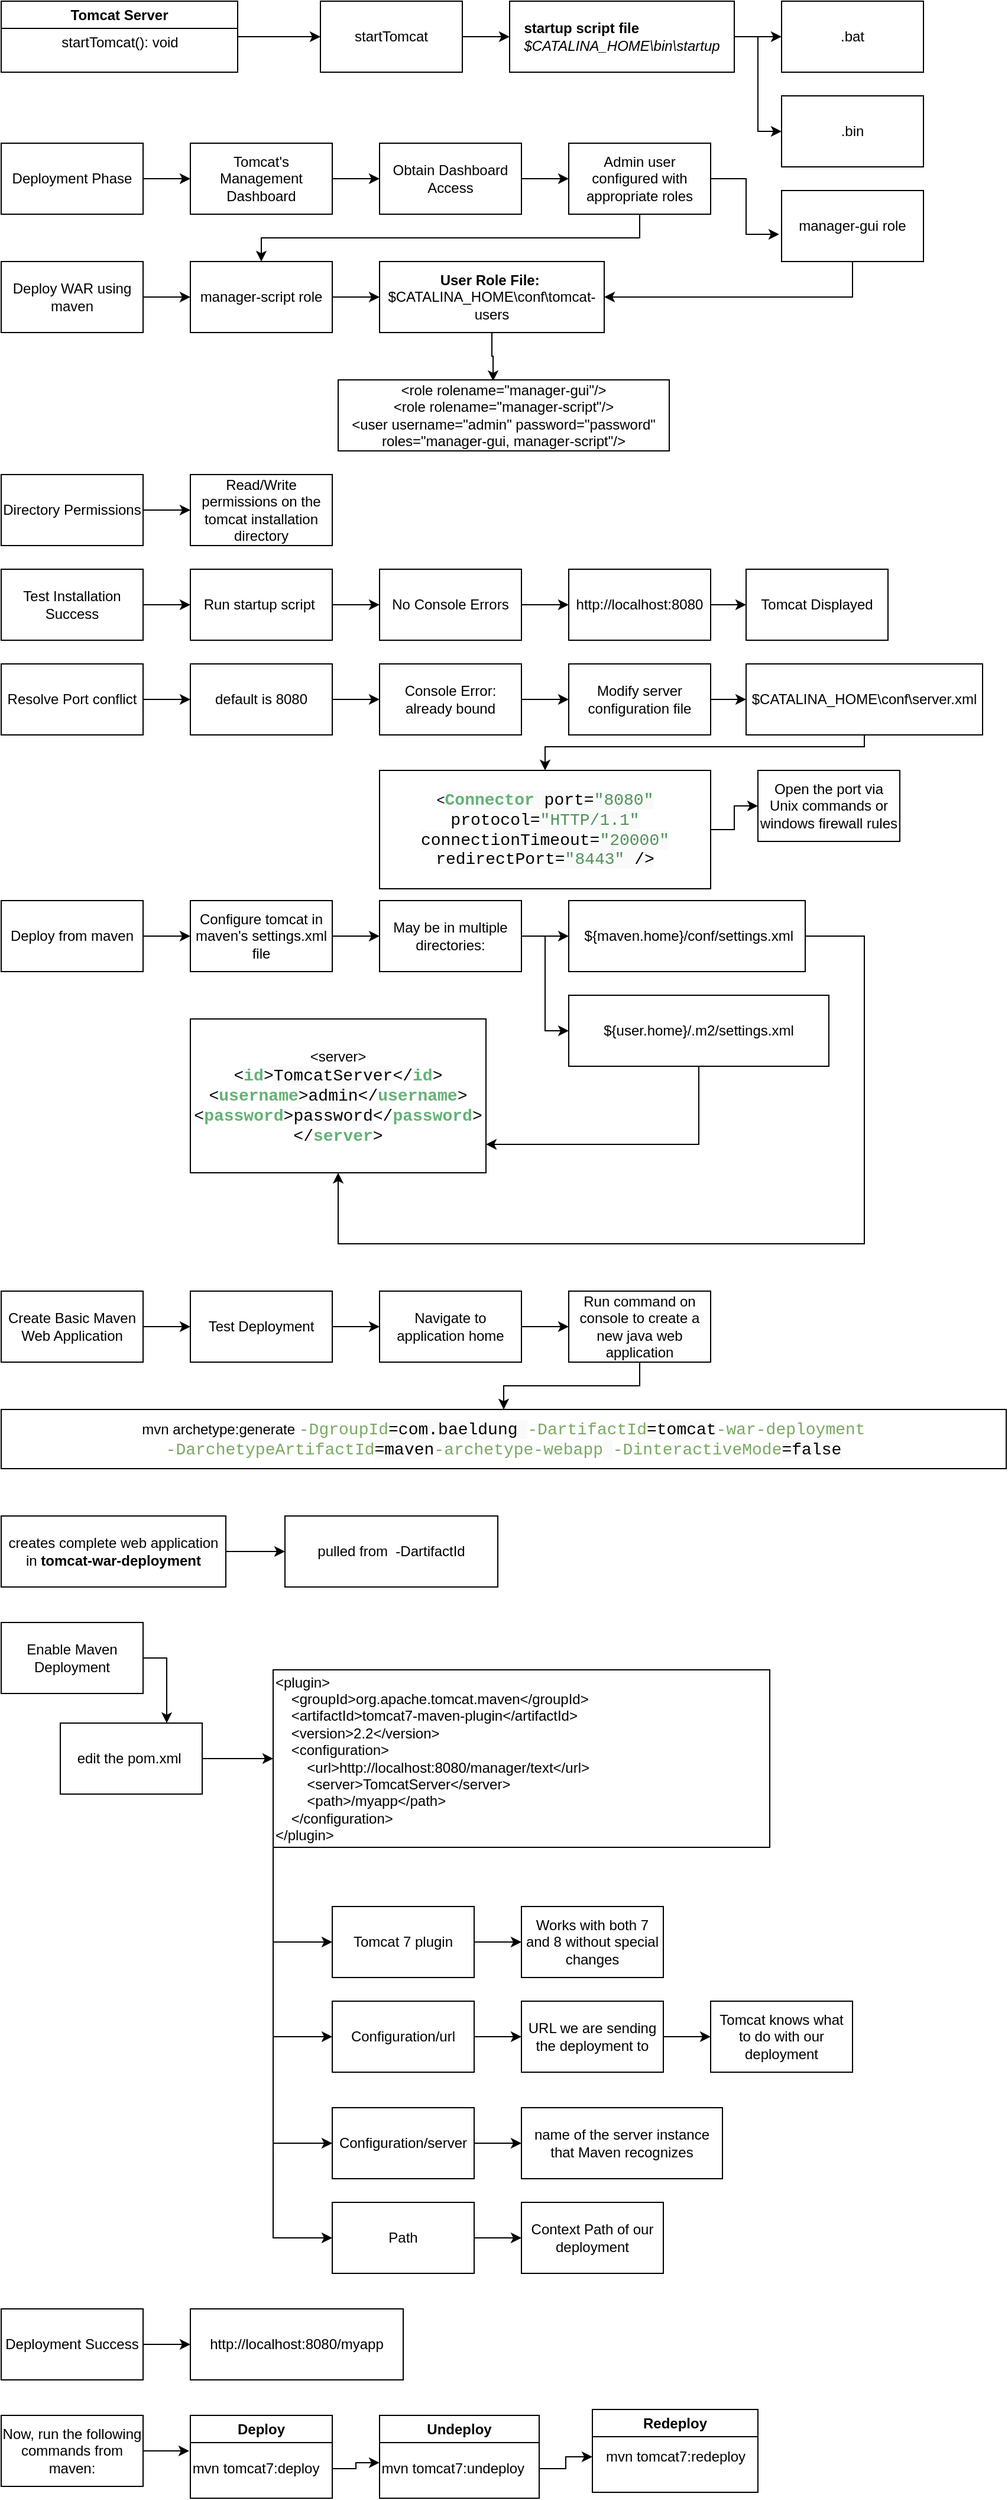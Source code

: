 <mxfile version="21.6.8" type="device">
  <diagram name="Page-1" id="maIhoamzt6So5GWr1it5">
    <mxGraphModel dx="1114" dy="578" grid="1" gridSize="10" guides="1" tooltips="1" connect="1" arrows="1" fold="1" page="1" pageScale="1" pageWidth="850" pageHeight="1100" math="0" shadow="0">
      <root>
        <mxCell id="0" />
        <mxCell id="1" parent="0" />
        <mxCell id="-5FIWgzTD5Q0oiWVd5yK-8" style="edgeStyle=orthogonalEdgeStyle;rounded=0;orthogonalLoop=1;jettySize=auto;html=1;" edge="1" parent="1" source="-5FIWgzTD5Q0oiWVd5yK-2" target="-5FIWgzTD5Q0oiWVd5yK-4">
          <mxGeometry relative="1" as="geometry" />
        </mxCell>
        <mxCell id="-5FIWgzTD5Q0oiWVd5yK-2" value="Tomcat Server" style="swimlane;whiteSpace=wrap;html=1;" vertex="1" parent="1">
          <mxGeometry width="200" height="60" as="geometry" />
        </mxCell>
        <mxCell id="-5FIWgzTD5Q0oiWVd5yK-3" value="startTomcat(): void&lt;br&gt;" style="text;html=1;align=center;verticalAlign=middle;resizable=0;points=[];autosize=1;strokeColor=none;fillColor=none;" vertex="1" parent="-5FIWgzTD5Q0oiWVd5yK-2">
          <mxGeometry x="40" y="20" width="120" height="30" as="geometry" />
        </mxCell>
        <mxCell id="-5FIWgzTD5Q0oiWVd5yK-9" style="edgeStyle=orthogonalEdgeStyle;rounded=0;orthogonalLoop=1;jettySize=auto;html=1;entryX=0;entryY=0.5;entryDx=0;entryDy=0;" edge="1" parent="1" source="-5FIWgzTD5Q0oiWVd5yK-4" target="-5FIWgzTD5Q0oiWVd5yK-5">
          <mxGeometry relative="1" as="geometry" />
        </mxCell>
        <mxCell id="-5FIWgzTD5Q0oiWVd5yK-4" value="startTomcat" style="whiteSpace=wrap;html=1;" vertex="1" parent="1">
          <mxGeometry x="270" width="120" height="60" as="geometry" />
        </mxCell>
        <mxCell id="-5FIWgzTD5Q0oiWVd5yK-10" style="edgeStyle=orthogonalEdgeStyle;rounded=0;orthogonalLoop=1;jettySize=auto;html=1;entryX=0;entryY=0.5;entryDx=0;entryDy=0;" edge="1" parent="1" source="-5FIWgzTD5Q0oiWVd5yK-5" target="-5FIWgzTD5Q0oiWVd5yK-6">
          <mxGeometry relative="1" as="geometry" />
        </mxCell>
        <mxCell id="-5FIWgzTD5Q0oiWVd5yK-11" style="edgeStyle=orthogonalEdgeStyle;rounded=0;orthogonalLoop=1;jettySize=auto;html=1;entryX=0;entryY=0.5;entryDx=0;entryDy=0;" edge="1" parent="1" source="-5FIWgzTD5Q0oiWVd5yK-5" target="-5FIWgzTD5Q0oiWVd5yK-7">
          <mxGeometry relative="1" as="geometry" />
        </mxCell>
        <mxCell id="-5FIWgzTD5Q0oiWVd5yK-5" value="&lt;div style=&quot;text-align: start;&quot;&gt;&lt;span style=&quot;background-color: initial;&quot;&gt;&lt;b&gt;startup script file&lt;/b&gt;&amp;nbsp;&lt;/span&gt;&lt;/div&gt;&lt;div style=&quot;text-align: start;&quot;&gt;&lt;font face=&quot;Raleway, sans-serif&quot;&gt;&lt;i&gt;$CATALINA_HOME\bin\startup&lt;/i&gt;&lt;/font&gt;&lt;/div&gt;" style="whiteSpace=wrap;html=1;" vertex="1" parent="1">
          <mxGeometry x="430" width="190" height="60" as="geometry" />
        </mxCell>
        <mxCell id="-5FIWgzTD5Q0oiWVd5yK-6" value=".bat" style="whiteSpace=wrap;html=1;" vertex="1" parent="1">
          <mxGeometry x="660" width="120" height="60" as="geometry" />
        </mxCell>
        <mxCell id="-5FIWgzTD5Q0oiWVd5yK-7" value=".bin" style="whiteSpace=wrap;html=1;" vertex="1" parent="1">
          <mxGeometry x="660" y="80" width="120" height="60" as="geometry" />
        </mxCell>
        <mxCell id="-5FIWgzTD5Q0oiWVd5yK-18" value="" style="edgeStyle=orthogonalEdgeStyle;rounded=0;orthogonalLoop=1;jettySize=auto;html=1;" edge="1" parent="1" source="-5FIWgzTD5Q0oiWVd5yK-12" target="-5FIWgzTD5Q0oiWVd5yK-15">
          <mxGeometry relative="1" as="geometry" />
        </mxCell>
        <mxCell id="-5FIWgzTD5Q0oiWVd5yK-12" value="Obtain Dashboard Access" style="whiteSpace=wrap;html=1;" vertex="1" parent="1">
          <mxGeometry x="320" y="120" width="120" height="60" as="geometry" />
        </mxCell>
        <mxCell id="-5FIWgzTD5Q0oiWVd5yK-16" value="" style="edgeStyle=orthogonalEdgeStyle;rounded=0;orthogonalLoop=1;jettySize=auto;html=1;" edge="1" parent="1" source="-5FIWgzTD5Q0oiWVd5yK-13" target="-5FIWgzTD5Q0oiWVd5yK-14">
          <mxGeometry relative="1" as="geometry" />
        </mxCell>
        <mxCell id="-5FIWgzTD5Q0oiWVd5yK-13" value="Deployment Phase" style="whiteSpace=wrap;html=1;" vertex="1" parent="1">
          <mxGeometry y="120" width="120" height="60" as="geometry" />
        </mxCell>
        <mxCell id="-5FIWgzTD5Q0oiWVd5yK-17" value="" style="edgeStyle=orthogonalEdgeStyle;rounded=0;orthogonalLoop=1;jettySize=auto;html=1;" edge="1" parent="1" source="-5FIWgzTD5Q0oiWVd5yK-14" target="-5FIWgzTD5Q0oiWVd5yK-12">
          <mxGeometry relative="1" as="geometry" />
        </mxCell>
        <mxCell id="-5FIWgzTD5Q0oiWVd5yK-14" value="Tomcat&#39;s Management Dashboard" style="whiteSpace=wrap;html=1;" vertex="1" parent="1">
          <mxGeometry x="160" y="120" width="120" height="60" as="geometry" />
        </mxCell>
        <mxCell id="-5FIWgzTD5Q0oiWVd5yK-20" style="edgeStyle=orthogonalEdgeStyle;rounded=0;orthogonalLoop=1;jettySize=auto;html=1;entryX=-0.017;entryY=0.617;entryDx=0;entryDy=0;entryPerimeter=0;" edge="1" parent="1" source="-5FIWgzTD5Q0oiWVd5yK-15" target="-5FIWgzTD5Q0oiWVd5yK-19">
          <mxGeometry relative="1" as="geometry" />
        </mxCell>
        <mxCell id="-5FIWgzTD5Q0oiWVd5yK-23" style="edgeStyle=orthogonalEdgeStyle;rounded=0;orthogonalLoop=1;jettySize=auto;html=1;entryX=0.5;entryY=0;entryDx=0;entryDy=0;" edge="1" parent="1" source="-5FIWgzTD5Q0oiWVd5yK-15" target="-5FIWgzTD5Q0oiWVd5yK-22">
          <mxGeometry relative="1" as="geometry">
            <Array as="points">
              <mxPoint x="540" y="200" />
              <mxPoint x="220" y="200" />
            </Array>
          </mxGeometry>
        </mxCell>
        <mxCell id="-5FIWgzTD5Q0oiWVd5yK-15" value="Admin user configured with appropriate roles" style="whiteSpace=wrap;html=1;" vertex="1" parent="1">
          <mxGeometry x="480" y="120" width="120" height="60" as="geometry" />
        </mxCell>
        <mxCell id="-5FIWgzTD5Q0oiWVd5yK-28" style="edgeStyle=orthogonalEdgeStyle;rounded=0;orthogonalLoop=1;jettySize=auto;html=1;exitX=0.5;exitY=1;exitDx=0;exitDy=0;entryX=1;entryY=0.5;entryDx=0;entryDy=0;" edge="1" parent="1" source="-5FIWgzTD5Q0oiWVd5yK-19" target="-5FIWgzTD5Q0oiWVd5yK-25">
          <mxGeometry relative="1" as="geometry" />
        </mxCell>
        <mxCell id="-5FIWgzTD5Q0oiWVd5yK-19" value="manager-gui role" style="whiteSpace=wrap;html=1;" vertex="1" parent="1">
          <mxGeometry x="660" y="160" width="120" height="60" as="geometry" />
        </mxCell>
        <mxCell id="-5FIWgzTD5Q0oiWVd5yK-24" style="edgeStyle=orthogonalEdgeStyle;rounded=0;orthogonalLoop=1;jettySize=auto;html=1;exitX=1;exitY=0.5;exitDx=0;exitDy=0;entryX=0;entryY=0.5;entryDx=0;entryDy=0;" edge="1" parent="1" source="-5FIWgzTD5Q0oiWVd5yK-21" target="-5FIWgzTD5Q0oiWVd5yK-22">
          <mxGeometry relative="1" as="geometry" />
        </mxCell>
        <mxCell id="-5FIWgzTD5Q0oiWVd5yK-21" value="Deploy WAR using maven" style="whiteSpace=wrap;html=1;" vertex="1" parent="1">
          <mxGeometry y="220" width="120" height="60" as="geometry" />
        </mxCell>
        <mxCell id="-5FIWgzTD5Q0oiWVd5yK-26" style="edgeStyle=orthogonalEdgeStyle;rounded=0;orthogonalLoop=1;jettySize=auto;html=1;entryX=0;entryY=0.5;entryDx=0;entryDy=0;" edge="1" parent="1" source="-5FIWgzTD5Q0oiWVd5yK-22" target="-5FIWgzTD5Q0oiWVd5yK-25">
          <mxGeometry relative="1" as="geometry" />
        </mxCell>
        <mxCell id="-5FIWgzTD5Q0oiWVd5yK-22" value="manager-script role" style="whiteSpace=wrap;html=1;" vertex="1" parent="1">
          <mxGeometry x="160" y="220" width="120" height="60" as="geometry" />
        </mxCell>
        <mxCell id="-5FIWgzTD5Q0oiWVd5yK-30" style="edgeStyle=orthogonalEdgeStyle;rounded=0;orthogonalLoop=1;jettySize=auto;html=1;entryX=0.468;entryY=0.017;entryDx=0;entryDy=0;entryPerimeter=0;" edge="1" parent="1" source="-5FIWgzTD5Q0oiWVd5yK-25" target="-5FIWgzTD5Q0oiWVd5yK-29">
          <mxGeometry relative="1" as="geometry" />
        </mxCell>
        <mxCell id="-5FIWgzTD5Q0oiWVd5yK-25" value="&lt;b&gt;User Role File:&lt;/b&gt;&amp;nbsp;&lt;br&gt;$CATALINA_HOME\conf\tomcat-users" style="whiteSpace=wrap;html=1;" vertex="1" parent="1">
          <mxGeometry x="320" y="220" width="190" height="60" as="geometry" />
        </mxCell>
        <mxCell id="-5FIWgzTD5Q0oiWVd5yK-29" value="&lt;div&gt;&amp;lt;role rolename=&quot;manager-gui&quot;/&amp;gt;&lt;/div&gt;&lt;div&gt;&amp;lt;role rolename=&quot;manager-script&quot;/&amp;gt;&lt;/div&gt;&lt;div&gt;&amp;lt;user username=&quot;admin&quot; password=&quot;password&quot; roles=&quot;manager-gui, manager-script&quot;/&amp;gt;&lt;/div&gt;" style="whiteSpace=wrap;html=1;" vertex="1" parent="1">
          <mxGeometry x="285" y="320" width="280" height="60" as="geometry" />
        </mxCell>
        <mxCell id="-5FIWgzTD5Q0oiWVd5yK-33" style="edgeStyle=orthogonalEdgeStyle;rounded=0;orthogonalLoop=1;jettySize=auto;html=1;" edge="1" parent="1" source="-5FIWgzTD5Q0oiWVd5yK-31" target="-5FIWgzTD5Q0oiWVd5yK-32">
          <mxGeometry relative="1" as="geometry" />
        </mxCell>
        <mxCell id="-5FIWgzTD5Q0oiWVd5yK-31" value="Directory Permissions" style="whiteSpace=wrap;html=1;" vertex="1" parent="1">
          <mxGeometry y="400" width="120" height="60" as="geometry" />
        </mxCell>
        <mxCell id="-5FIWgzTD5Q0oiWVd5yK-32" value="Read/Write permissions on the tomcat installation directory" style="whiteSpace=wrap;html=1;" vertex="1" parent="1">
          <mxGeometry x="160" y="400" width="120" height="60" as="geometry" />
        </mxCell>
        <mxCell id="-5FIWgzTD5Q0oiWVd5yK-39" value="" style="edgeStyle=orthogonalEdgeStyle;rounded=0;orthogonalLoop=1;jettySize=auto;html=1;" edge="1" parent="1" source="-5FIWgzTD5Q0oiWVd5yK-34" target="-5FIWgzTD5Q0oiWVd5yK-35">
          <mxGeometry relative="1" as="geometry" />
        </mxCell>
        <mxCell id="-5FIWgzTD5Q0oiWVd5yK-34" value="Test Installation Success" style="whiteSpace=wrap;html=1;" vertex="1" parent="1">
          <mxGeometry y="480" width="120" height="60" as="geometry" />
        </mxCell>
        <mxCell id="-5FIWgzTD5Q0oiWVd5yK-40" value="" style="edgeStyle=orthogonalEdgeStyle;rounded=0;orthogonalLoop=1;jettySize=auto;html=1;" edge="1" parent="1" source="-5FIWgzTD5Q0oiWVd5yK-35" target="-5FIWgzTD5Q0oiWVd5yK-36">
          <mxGeometry relative="1" as="geometry" />
        </mxCell>
        <mxCell id="-5FIWgzTD5Q0oiWVd5yK-35" value="Run startup script&amp;nbsp;" style="whiteSpace=wrap;html=1;" vertex="1" parent="1">
          <mxGeometry x="160" y="480" width="120" height="60" as="geometry" />
        </mxCell>
        <mxCell id="-5FIWgzTD5Q0oiWVd5yK-41" value="" style="edgeStyle=orthogonalEdgeStyle;rounded=0;orthogonalLoop=1;jettySize=auto;html=1;" edge="1" parent="1" source="-5FIWgzTD5Q0oiWVd5yK-36" target="-5FIWgzTD5Q0oiWVd5yK-37">
          <mxGeometry relative="1" as="geometry" />
        </mxCell>
        <mxCell id="-5FIWgzTD5Q0oiWVd5yK-36" value="No Console Errors" style="whiteSpace=wrap;html=1;" vertex="1" parent="1">
          <mxGeometry x="320" y="480" width="120" height="60" as="geometry" />
        </mxCell>
        <mxCell id="-5FIWgzTD5Q0oiWVd5yK-42" value="" style="edgeStyle=orthogonalEdgeStyle;rounded=0;orthogonalLoop=1;jettySize=auto;html=1;" edge="1" parent="1" source="-5FIWgzTD5Q0oiWVd5yK-37" target="-5FIWgzTD5Q0oiWVd5yK-38">
          <mxGeometry relative="1" as="geometry" />
        </mxCell>
        <mxCell id="-5FIWgzTD5Q0oiWVd5yK-37" value="http://localhost:8080" style="whiteSpace=wrap;html=1;" vertex="1" parent="1">
          <mxGeometry x="480" y="480" width="120" height="60" as="geometry" />
        </mxCell>
        <mxCell id="-5FIWgzTD5Q0oiWVd5yK-38" value="Tomcat Displayed" style="whiteSpace=wrap;html=1;" vertex="1" parent="1">
          <mxGeometry x="630" y="480" width="120" height="60" as="geometry" />
        </mxCell>
        <mxCell id="-5FIWgzTD5Q0oiWVd5yK-50" value="" style="edgeStyle=orthogonalEdgeStyle;rounded=0;orthogonalLoop=1;jettySize=auto;html=1;" edge="1" parent="1" source="-5FIWgzTD5Q0oiWVd5yK-43" target="-5FIWgzTD5Q0oiWVd5yK-44">
          <mxGeometry relative="1" as="geometry" />
        </mxCell>
        <mxCell id="-5FIWgzTD5Q0oiWVd5yK-43" value="Resolve Port conflict" style="whiteSpace=wrap;html=1;" vertex="1" parent="1">
          <mxGeometry y="560" width="120" height="60" as="geometry" />
        </mxCell>
        <mxCell id="-5FIWgzTD5Q0oiWVd5yK-51" value="" style="edgeStyle=orthogonalEdgeStyle;rounded=0;orthogonalLoop=1;jettySize=auto;html=1;" edge="1" parent="1" source="-5FIWgzTD5Q0oiWVd5yK-44" target="-5FIWgzTD5Q0oiWVd5yK-45">
          <mxGeometry relative="1" as="geometry" />
        </mxCell>
        <mxCell id="-5FIWgzTD5Q0oiWVd5yK-44" value="default is 8080" style="whiteSpace=wrap;html=1;" vertex="1" parent="1">
          <mxGeometry x="160" y="560" width="120" height="60" as="geometry" />
        </mxCell>
        <mxCell id="-5FIWgzTD5Q0oiWVd5yK-52" value="" style="edgeStyle=orthogonalEdgeStyle;rounded=0;orthogonalLoop=1;jettySize=auto;html=1;" edge="1" parent="1" source="-5FIWgzTD5Q0oiWVd5yK-45" target="-5FIWgzTD5Q0oiWVd5yK-46">
          <mxGeometry relative="1" as="geometry" />
        </mxCell>
        <mxCell id="-5FIWgzTD5Q0oiWVd5yK-45" value="Console Error: already bound" style="whiteSpace=wrap;html=1;" vertex="1" parent="1">
          <mxGeometry x="320" y="560" width="120" height="60" as="geometry" />
        </mxCell>
        <mxCell id="-5FIWgzTD5Q0oiWVd5yK-53" value="" style="edgeStyle=orthogonalEdgeStyle;rounded=0;orthogonalLoop=1;jettySize=auto;html=1;" edge="1" parent="1" source="-5FIWgzTD5Q0oiWVd5yK-46" target="-5FIWgzTD5Q0oiWVd5yK-47">
          <mxGeometry relative="1" as="geometry" />
        </mxCell>
        <mxCell id="-5FIWgzTD5Q0oiWVd5yK-46" value="Modify server configuration file" style="whiteSpace=wrap;html=1;" vertex="1" parent="1">
          <mxGeometry x="480" y="560" width="120" height="60" as="geometry" />
        </mxCell>
        <mxCell id="-5FIWgzTD5Q0oiWVd5yK-49" style="edgeStyle=orthogonalEdgeStyle;rounded=0;orthogonalLoop=1;jettySize=auto;html=1;entryX=0.5;entryY=0;entryDx=0;entryDy=0;" edge="1" parent="1" source="-5FIWgzTD5Q0oiWVd5yK-47" target="-5FIWgzTD5Q0oiWVd5yK-48">
          <mxGeometry relative="1" as="geometry">
            <Array as="points">
              <mxPoint x="730" y="630" />
              <mxPoint x="460" y="630" />
            </Array>
          </mxGeometry>
        </mxCell>
        <mxCell id="-5FIWgzTD5Q0oiWVd5yK-47" value="$CATALINA_HOME\conf\server.xml" style="whiteSpace=wrap;html=1;" vertex="1" parent="1">
          <mxGeometry x="630" y="560" width="200" height="60" as="geometry" />
        </mxCell>
        <mxCell id="-5FIWgzTD5Q0oiWVd5yK-55" value="" style="edgeStyle=orthogonalEdgeStyle;rounded=0;orthogonalLoop=1;jettySize=auto;html=1;" edge="1" parent="1" source="-5FIWgzTD5Q0oiWVd5yK-48" target="-5FIWgzTD5Q0oiWVd5yK-54">
          <mxGeometry relative="1" as="geometry" />
        </mxCell>
        <mxCell id="-5FIWgzTD5Q0oiWVd5yK-48" value="&amp;lt;&lt;span style=&quot;box-sizing: border-box; font-weight: 600; color: rgb(99, 177, 117); font-family: &amp;quot;Source Code Pro&amp;quot;, Consolas, &amp;quot;Bitstream Vera Sans Mono&amp;quot;, &amp;quot;Courier New&amp;quot;, Courier, monospace; font-size: 14px; text-align: start; background-color: rgb(250, 250, 250);&quot; class=&quot;hljs-name&quot;&gt;Connector&lt;/span&gt;&lt;span style=&quot;font-family: &amp;quot;Source Code Pro&amp;quot;, Consolas, &amp;quot;Bitstream Vera Sans Mono&amp;quot;, &amp;quot;Courier New&amp;quot;, Courier, monospace; font-size: 14px; text-align: start; background-color: rgb(250, 250, 250);&quot;&gt; &lt;/span&gt;&lt;span style=&quot;box-sizing: border-box; font-family: &amp;quot;Source Code Pro&amp;quot;, Consolas, &amp;quot;Bitstream Vera Sans Mono&amp;quot;, &amp;quot;Courier New&amp;quot;, Courier, monospace; font-size: 14px; text-align: start; background-color: rgb(250, 250, 250);&quot; class=&quot;hljs-attr&quot;&gt;port&lt;/span&gt;&lt;span style=&quot;font-family: &amp;quot;Source Code Pro&amp;quot;, Consolas, &amp;quot;Bitstream Vera Sans Mono&amp;quot;, &amp;quot;Courier New&amp;quot;, Courier, monospace; font-size: 14px; text-align: start; background-color: rgb(250, 250, 250);&quot;&gt;=&lt;/span&gt;&lt;span style=&quot;box-sizing: border-box; color: rgb(78, 147, 89); font-family: &amp;quot;Source Code Pro&amp;quot;, Consolas, &amp;quot;Bitstream Vera Sans Mono&amp;quot;, &amp;quot;Courier New&amp;quot;, Courier, monospace; font-size: 14px; text-align: start; background-color: rgb(250, 250, 250);&quot; class=&quot;hljs-string&quot;&gt;&quot;8080&quot;&lt;/span&gt;&lt;span style=&quot;font-family: &amp;quot;Source Code Pro&amp;quot;, Consolas, &amp;quot;Bitstream Vera Sans Mono&amp;quot;, &amp;quot;Courier New&amp;quot;, Courier, monospace; font-size: 14px; text-align: start; background-color: rgb(250, 250, 250);&quot;&gt; &lt;/span&gt;&lt;span style=&quot;box-sizing: border-box; font-family: &amp;quot;Source Code Pro&amp;quot;, Consolas, &amp;quot;Bitstream Vera Sans Mono&amp;quot;, &amp;quot;Courier New&amp;quot;, Courier, monospace; font-size: 14px; text-align: start; background-color: rgb(250, 250, 250);&quot; class=&quot;hljs-attr&quot;&gt;protocol&lt;/span&gt;&lt;span style=&quot;font-family: &amp;quot;Source Code Pro&amp;quot;, Consolas, &amp;quot;Bitstream Vera Sans Mono&amp;quot;, &amp;quot;Courier New&amp;quot;, Courier, monospace; font-size: 14px; text-align: start; background-color: rgb(250, 250, 250);&quot;&gt;=&lt;/span&gt;&lt;span style=&quot;box-sizing: border-box; color: rgb(78, 147, 89); font-family: &amp;quot;Source Code Pro&amp;quot;, Consolas, &amp;quot;Bitstream Vera Sans Mono&amp;quot;, &amp;quot;Courier New&amp;quot;, Courier, monospace; font-size: 14px; text-align: start; background-color: rgb(250, 250, 250);&quot; class=&quot;hljs-string&quot;&gt;&quot;HTTP/1.1&quot;&lt;/span&gt;&lt;span style=&quot;font-family: &amp;quot;Source Code Pro&amp;quot;, Consolas, &amp;quot;Bitstream Vera Sans Mono&amp;quot;, &amp;quot;Courier New&amp;quot;, Courier, monospace; font-size: 14px; text-align: start; background-color: rgb(250, 250, 250);&quot;&gt; &lt;br/&gt;  &lt;/span&gt;&lt;span style=&quot;box-sizing: border-box; font-family: &amp;quot;Source Code Pro&amp;quot;, Consolas, &amp;quot;Bitstream Vera Sans Mono&amp;quot;, &amp;quot;Courier New&amp;quot;, Courier, monospace; font-size: 14px; text-align: start; background-color: rgb(250, 250, 250);&quot; class=&quot;hljs-attr&quot;&gt;connectionTimeout&lt;/span&gt;&lt;span style=&quot;font-family: &amp;quot;Source Code Pro&amp;quot;, Consolas, &amp;quot;Bitstream Vera Sans Mono&amp;quot;, &amp;quot;Courier New&amp;quot;, Courier, monospace; font-size: 14px; text-align: start; background-color: rgb(250, 250, 250);&quot;&gt;=&lt;/span&gt;&lt;span style=&quot;box-sizing: border-box; color: rgb(78, 147, 89); font-family: &amp;quot;Source Code Pro&amp;quot;, Consolas, &amp;quot;Bitstream Vera Sans Mono&amp;quot;, &amp;quot;Courier New&amp;quot;, Courier, monospace; font-size: 14px; text-align: start; background-color: rgb(250, 250, 250);&quot; class=&quot;hljs-string&quot;&gt;&quot;20000&quot;&lt;/span&gt;&lt;span style=&quot;font-family: &amp;quot;Source Code Pro&amp;quot;, Consolas, &amp;quot;Bitstream Vera Sans Mono&amp;quot;, &amp;quot;Courier New&amp;quot;, Courier, monospace; font-size: 14px; text-align: start; background-color: rgb(250, 250, 250);&quot;&gt; &lt;/span&gt;&lt;span style=&quot;box-sizing: border-box; font-family: &amp;quot;Source Code Pro&amp;quot;, Consolas, &amp;quot;Bitstream Vera Sans Mono&amp;quot;, &amp;quot;Courier New&amp;quot;, Courier, monospace; font-size: 14px; text-align: start; background-color: rgb(250, 250, 250);&quot; class=&quot;hljs-attr&quot;&gt;redirectPort&lt;/span&gt;&lt;span style=&quot;font-family: &amp;quot;Source Code Pro&amp;quot;, Consolas, &amp;quot;Bitstream Vera Sans Mono&amp;quot;, &amp;quot;Courier New&amp;quot;, Courier, monospace; font-size: 14px; text-align: start; background-color: rgb(250, 250, 250);&quot;&gt;=&lt;/span&gt;&lt;span style=&quot;box-sizing: border-box; color: rgb(78, 147, 89); font-family: &amp;quot;Source Code Pro&amp;quot;, Consolas, &amp;quot;Bitstream Vera Sans Mono&amp;quot;, &amp;quot;Courier New&amp;quot;, Courier, monospace; font-size: 14px; text-align: start; background-color: rgb(250, 250, 250);&quot; class=&quot;hljs-string&quot;&gt;&quot;8443&quot;&lt;/span&gt;&lt;span style=&quot;font-family: &amp;quot;Source Code Pro&amp;quot;, Consolas, &amp;quot;Bitstream Vera Sans Mono&amp;quot;, &amp;quot;Courier New&amp;quot;, Courier, monospace; font-size: 14px; text-align: start; background-color: rgb(250, 250, 250);&quot;&gt; /&amp;gt;&lt;/span&gt;" style="whiteSpace=wrap;html=1;" vertex="1" parent="1">
          <mxGeometry x="320" y="650" width="280" height="100" as="geometry" />
        </mxCell>
        <mxCell id="-5FIWgzTD5Q0oiWVd5yK-54" value="Open the port via Unix commands or windows firewall rules" style="whiteSpace=wrap;html=1;" vertex="1" parent="1">
          <mxGeometry x="640" y="650" width="120" height="60" as="geometry" />
        </mxCell>
        <mxCell id="-5FIWgzTD5Q0oiWVd5yK-62" value="" style="edgeStyle=orthogonalEdgeStyle;rounded=0;orthogonalLoop=1;jettySize=auto;html=1;" edge="1" parent="1" source="-5FIWgzTD5Q0oiWVd5yK-56" target="-5FIWgzTD5Q0oiWVd5yK-57">
          <mxGeometry relative="1" as="geometry" />
        </mxCell>
        <mxCell id="-5FIWgzTD5Q0oiWVd5yK-56" value="Deploy from maven" style="whiteSpace=wrap;html=1;" vertex="1" parent="1">
          <mxGeometry y="760" width="120" height="60" as="geometry" />
        </mxCell>
        <mxCell id="-5FIWgzTD5Q0oiWVd5yK-63" value="" style="edgeStyle=orthogonalEdgeStyle;rounded=0;orthogonalLoop=1;jettySize=auto;html=1;" edge="1" parent="1" source="-5FIWgzTD5Q0oiWVd5yK-57" target="-5FIWgzTD5Q0oiWVd5yK-58">
          <mxGeometry relative="1" as="geometry" />
        </mxCell>
        <mxCell id="-5FIWgzTD5Q0oiWVd5yK-57" value="Configure tomcat in maven&#39;s settings.xml file" style="whiteSpace=wrap;html=1;" vertex="1" parent="1">
          <mxGeometry x="160" y="760" width="120" height="60" as="geometry" />
        </mxCell>
        <mxCell id="-5FIWgzTD5Q0oiWVd5yK-64" value="" style="edgeStyle=orthogonalEdgeStyle;rounded=0;orthogonalLoop=1;jettySize=auto;html=1;" edge="1" parent="1" source="-5FIWgzTD5Q0oiWVd5yK-58" target="-5FIWgzTD5Q0oiWVd5yK-59">
          <mxGeometry relative="1" as="geometry" />
        </mxCell>
        <mxCell id="-5FIWgzTD5Q0oiWVd5yK-65" style="edgeStyle=orthogonalEdgeStyle;rounded=0;orthogonalLoop=1;jettySize=auto;html=1;entryX=0;entryY=0.5;entryDx=0;entryDy=0;" edge="1" parent="1" source="-5FIWgzTD5Q0oiWVd5yK-58" target="-5FIWgzTD5Q0oiWVd5yK-60">
          <mxGeometry relative="1" as="geometry" />
        </mxCell>
        <mxCell id="-5FIWgzTD5Q0oiWVd5yK-58" value="May be in multiple directories:" style="whiteSpace=wrap;html=1;" vertex="1" parent="1">
          <mxGeometry x="320" y="760" width="120" height="60" as="geometry" />
        </mxCell>
        <mxCell id="-5FIWgzTD5Q0oiWVd5yK-67" style="edgeStyle=orthogonalEdgeStyle;rounded=0;orthogonalLoop=1;jettySize=auto;html=1;" edge="1" parent="1" source="-5FIWgzTD5Q0oiWVd5yK-59" target="-5FIWgzTD5Q0oiWVd5yK-66">
          <mxGeometry relative="1" as="geometry">
            <Array as="points">
              <mxPoint x="730" y="790" />
              <mxPoint x="730" y="1050" />
              <mxPoint x="285" y="1050" />
            </Array>
          </mxGeometry>
        </mxCell>
        <mxCell id="-5FIWgzTD5Q0oiWVd5yK-59" value="&amp;nbsp;${maven.home}/conf/settings.xml" style="whiteSpace=wrap;html=1;" vertex="1" parent="1">
          <mxGeometry x="480" y="760" width="200" height="60" as="geometry" />
        </mxCell>
        <mxCell id="-5FIWgzTD5Q0oiWVd5yK-69" style="edgeStyle=orthogonalEdgeStyle;rounded=0;orthogonalLoop=1;jettySize=auto;html=1;exitX=0.5;exitY=1;exitDx=0;exitDy=0;entryX=1;entryY=0.815;entryDx=0;entryDy=0;entryPerimeter=0;" edge="1" parent="1" source="-5FIWgzTD5Q0oiWVd5yK-60" target="-5FIWgzTD5Q0oiWVd5yK-66">
          <mxGeometry relative="1" as="geometry" />
        </mxCell>
        <mxCell id="-5FIWgzTD5Q0oiWVd5yK-60" value="${user.home}/.m2/settings.xml" style="whiteSpace=wrap;html=1;" vertex="1" parent="1">
          <mxGeometry x="480" y="840" width="220" height="60" as="geometry" />
        </mxCell>
        <mxCell id="-5FIWgzTD5Q0oiWVd5yK-66" value="&amp;lt;server&amp;gt;&lt;span style=&quot;box-sizing: border-box; font-family: &amp;quot;Source Code Pro&amp;quot;, Consolas, &amp;quot;Bitstream Vera Sans Mono&amp;quot;, &amp;quot;Courier New&amp;quot;, Courier, monospace; font-size: 14px; text-align: start;&quot; class=&quot;hljs-tag&quot;&gt;&lt;/span&gt;&lt;span style=&quot;font-family: &amp;quot;Source Code Pro&amp;quot;, Consolas, &amp;quot;Bitstream Vera Sans Mono&amp;quot;, &amp;quot;Courier New&amp;quot;, Courier, monospace; font-size: 14px; text-align: start; background-color: rgb(250, 250, 250);&quot;&gt;&lt;br&gt;    &lt;/span&gt;&lt;span style=&quot;box-sizing: border-box; font-family: &amp;quot;Source Code Pro&amp;quot;, Consolas, &amp;quot;Bitstream Vera Sans Mono&amp;quot;, &amp;quot;Courier New&amp;quot;, Courier, monospace; font-size: 14px; text-align: start;&quot; class=&quot;hljs-tag&quot;&gt;&amp;lt;&lt;span style=&quot;box-sizing: border-box; font-weight: 600; color: rgb(99, 177, 117);&quot; class=&quot;hljs-name&quot;&gt;id&lt;/span&gt;&amp;gt;&lt;/span&gt;&lt;span style=&quot;font-family: &amp;quot;Source Code Pro&amp;quot;, Consolas, &amp;quot;Bitstream Vera Sans Mono&amp;quot;, &amp;quot;Courier New&amp;quot;, Courier, monospace; font-size: 14px; text-align: start; background-color: rgb(250, 250, 250);&quot;&gt;TomcatServer&lt;/span&gt;&lt;span style=&quot;box-sizing: border-box; font-family: &amp;quot;Source Code Pro&amp;quot;, Consolas, &amp;quot;Bitstream Vera Sans Mono&amp;quot;, &amp;quot;Courier New&amp;quot;, Courier, monospace; font-size: 14px; text-align: start;&quot; class=&quot;hljs-tag&quot;&gt;&amp;lt;/&lt;span style=&quot;box-sizing: border-box; font-weight: 600; color: rgb(99, 177, 117);&quot; class=&quot;hljs-name&quot;&gt;id&lt;/span&gt;&amp;gt;&lt;/span&gt;&lt;span style=&quot;font-family: &amp;quot;Source Code Pro&amp;quot;, Consolas, &amp;quot;Bitstream Vera Sans Mono&amp;quot;, &amp;quot;Courier New&amp;quot;, Courier, monospace; font-size: 14px; text-align: start; background-color: rgb(250, 250, 250);&quot;&gt;&lt;br&gt;    &lt;/span&gt;&lt;span style=&quot;box-sizing: border-box; font-family: &amp;quot;Source Code Pro&amp;quot;, Consolas, &amp;quot;Bitstream Vera Sans Mono&amp;quot;, &amp;quot;Courier New&amp;quot;, Courier, monospace; font-size: 14px; text-align: start;&quot; class=&quot;hljs-tag&quot;&gt;&amp;lt;&lt;span style=&quot;box-sizing: border-box; font-weight: 600; color: rgb(99, 177, 117);&quot; class=&quot;hljs-name&quot;&gt;username&lt;/span&gt;&amp;gt;&lt;/span&gt;&lt;span style=&quot;font-family: &amp;quot;Source Code Pro&amp;quot;, Consolas, &amp;quot;Bitstream Vera Sans Mono&amp;quot;, &amp;quot;Courier New&amp;quot;, Courier, monospace; font-size: 14px; text-align: start; background-color: rgb(250, 250, 250);&quot;&gt;admin&lt;/span&gt;&lt;span style=&quot;box-sizing: border-box; font-family: &amp;quot;Source Code Pro&amp;quot;, Consolas, &amp;quot;Bitstream Vera Sans Mono&amp;quot;, &amp;quot;Courier New&amp;quot;, Courier, monospace; font-size: 14px; text-align: start;&quot; class=&quot;hljs-tag&quot;&gt;&amp;lt;/&lt;span style=&quot;box-sizing: border-box; font-weight: 600; color: rgb(99, 177, 117);&quot; class=&quot;hljs-name&quot;&gt;username&lt;/span&gt;&amp;gt;&lt;/span&gt;&lt;span style=&quot;font-family: &amp;quot;Source Code Pro&amp;quot;, Consolas, &amp;quot;Bitstream Vera Sans Mono&amp;quot;, &amp;quot;Courier New&amp;quot;, Courier, monospace; font-size: 14px; text-align: start; background-color: rgb(250, 250, 250);&quot;&gt;&lt;br&gt;    &lt;/span&gt;&lt;span style=&quot;box-sizing: border-box; font-family: &amp;quot;Source Code Pro&amp;quot;, Consolas, &amp;quot;Bitstream Vera Sans Mono&amp;quot;, &amp;quot;Courier New&amp;quot;, Courier, monospace; font-size: 14px; text-align: start;&quot; class=&quot;hljs-tag&quot;&gt;&amp;lt;&lt;span style=&quot;box-sizing: border-box; font-weight: 600; color: rgb(99, 177, 117);&quot; class=&quot;hljs-name&quot;&gt;password&lt;/span&gt;&amp;gt;&lt;/span&gt;&lt;span style=&quot;font-family: &amp;quot;Source Code Pro&amp;quot;, Consolas, &amp;quot;Bitstream Vera Sans Mono&amp;quot;, &amp;quot;Courier New&amp;quot;, Courier, monospace; font-size: 14px; text-align: start; background-color: rgb(250, 250, 250);&quot;&gt;password&lt;/span&gt;&lt;span style=&quot;box-sizing: border-box; font-family: &amp;quot;Source Code Pro&amp;quot;, Consolas, &amp;quot;Bitstream Vera Sans Mono&amp;quot;, &amp;quot;Courier New&amp;quot;, Courier, monospace; font-size: 14px; text-align: start;&quot; class=&quot;hljs-tag&quot;&gt;&amp;lt;/&lt;span style=&quot;box-sizing: border-box; font-weight: 600; color: rgb(99, 177, 117);&quot; class=&quot;hljs-name&quot;&gt;password&lt;/span&gt;&amp;gt;&lt;/span&gt;&lt;span style=&quot;font-family: &amp;quot;Source Code Pro&amp;quot;, Consolas, &amp;quot;Bitstream Vera Sans Mono&amp;quot;, &amp;quot;Courier New&amp;quot;, Courier, monospace; font-size: 14px; text-align: start; background-color: rgb(250, 250, 250);&quot;&gt;&lt;br&gt;&lt;/span&gt;&lt;span style=&quot;box-sizing: border-box; font-family: &amp;quot;Source Code Pro&amp;quot;, Consolas, &amp;quot;Bitstream Vera Sans Mono&amp;quot;, &amp;quot;Courier New&amp;quot;, Courier, monospace; font-size: 14px; text-align: start;&quot; class=&quot;hljs-tag&quot;&gt;&amp;lt;/&lt;span style=&quot;box-sizing: border-box; font-weight: 600; color: rgb(99, 177, 117);&quot; class=&quot;hljs-name&quot;&gt;server&lt;/span&gt;&amp;gt;&lt;/span&gt;" style="whiteSpace=wrap;html=1;" vertex="1" parent="1">
          <mxGeometry x="160" y="860" width="250" height="130" as="geometry" />
        </mxCell>
        <mxCell id="-5FIWgzTD5Q0oiWVd5yK-75" value="" style="edgeStyle=orthogonalEdgeStyle;rounded=0;orthogonalLoop=1;jettySize=auto;html=1;" edge="1" parent="1" source="-5FIWgzTD5Q0oiWVd5yK-70" target="-5FIWgzTD5Q0oiWVd5yK-71">
          <mxGeometry relative="1" as="geometry" />
        </mxCell>
        <mxCell id="-5FIWgzTD5Q0oiWVd5yK-70" value="Create Basic Maven Web Application" style="whiteSpace=wrap;html=1;" vertex="1" parent="1">
          <mxGeometry y="1090" width="120" height="60" as="geometry" />
        </mxCell>
        <mxCell id="-5FIWgzTD5Q0oiWVd5yK-76" value="" style="edgeStyle=orthogonalEdgeStyle;rounded=0;orthogonalLoop=1;jettySize=auto;html=1;" edge="1" parent="1" source="-5FIWgzTD5Q0oiWVd5yK-71" target="-5FIWgzTD5Q0oiWVd5yK-72">
          <mxGeometry relative="1" as="geometry" />
        </mxCell>
        <mxCell id="-5FIWgzTD5Q0oiWVd5yK-71" value="Test Deployment" style="whiteSpace=wrap;html=1;" vertex="1" parent="1">
          <mxGeometry x="160" y="1090" width="120" height="60" as="geometry" />
        </mxCell>
        <mxCell id="-5FIWgzTD5Q0oiWVd5yK-77" value="" style="edgeStyle=orthogonalEdgeStyle;rounded=0;orthogonalLoop=1;jettySize=auto;html=1;" edge="1" parent="1" source="-5FIWgzTD5Q0oiWVd5yK-72" target="-5FIWgzTD5Q0oiWVd5yK-73">
          <mxGeometry relative="1" as="geometry" />
        </mxCell>
        <mxCell id="-5FIWgzTD5Q0oiWVd5yK-72" value="Navigate to application home" style="whiteSpace=wrap;html=1;" vertex="1" parent="1">
          <mxGeometry x="320" y="1090" width="120" height="60" as="geometry" />
        </mxCell>
        <mxCell id="-5FIWgzTD5Q0oiWVd5yK-78" value="" style="edgeStyle=orthogonalEdgeStyle;rounded=0;orthogonalLoop=1;jettySize=auto;html=1;" edge="1" parent="1" source="-5FIWgzTD5Q0oiWVd5yK-73" target="-5FIWgzTD5Q0oiWVd5yK-74">
          <mxGeometry relative="1" as="geometry" />
        </mxCell>
        <mxCell id="-5FIWgzTD5Q0oiWVd5yK-73" value="Run command on console to create a new java web application" style="whiteSpace=wrap;html=1;" vertex="1" parent="1">
          <mxGeometry x="480" y="1090" width="120" height="60" as="geometry" />
        </mxCell>
        <mxCell id="-5FIWgzTD5Q0oiWVd5yK-74" value="mvn archetype:generate &lt;span style=&quot;box-sizing: border-box; color: rgb(120, 169, 96); font-family: &amp;quot;Source Code Pro&amp;quot;, Consolas, &amp;quot;Bitstream Vera Sans Mono&amp;quot;, &amp;quot;Courier New&amp;quot;, Courier, monospace; font-size: 14px; text-align: start;&quot; class=&quot;hljs-literal&quot;&gt;-DgroupId&lt;/span&gt;&lt;span style=&quot;font-family: &amp;quot;Source Code Pro&amp;quot;, Consolas, &amp;quot;Bitstream Vera Sans Mono&amp;quot;, &amp;quot;Courier New&amp;quot;, Courier, monospace; font-size: 14px; text-align: start; background-color: rgb(250, 250, 250);&quot;&gt;=com.baeldung &lt;/span&gt;&lt;span style=&quot;box-sizing: border-box; color: rgb(120, 169, 96); font-family: &amp;quot;Source Code Pro&amp;quot;, Consolas, &amp;quot;Bitstream Vera Sans Mono&amp;quot;, &amp;quot;Courier New&amp;quot;, Courier, monospace; font-size: 14px; text-align: start;&quot; class=&quot;hljs-literal&quot;&gt;-DartifactId&lt;/span&gt;&lt;span style=&quot;font-family: &amp;quot;Source Code Pro&amp;quot;, Consolas, &amp;quot;Bitstream Vera Sans Mono&amp;quot;, &amp;quot;Courier New&amp;quot;, Courier, monospace; font-size: 14px; text-align: start; background-color: rgb(250, 250, 250);&quot;&gt;=tomcat&lt;/span&gt;&lt;span style=&quot;box-sizing: border-box; color: rgb(120, 169, 96); font-family: &amp;quot;Source Code Pro&amp;quot;, Consolas, &amp;quot;Bitstream Vera Sans Mono&amp;quot;, &amp;quot;Courier New&amp;quot;, Courier, monospace; font-size: 14px; text-align: start;&quot; class=&quot;hljs-literal&quot;&gt;-war-deployment&lt;/span&gt;&lt;span style=&quot;font-family: &amp;quot;Source Code Pro&amp;quot;, Consolas, &amp;quot;Bitstream Vera Sans Mono&amp;quot;, &amp;quot;Courier New&amp;quot;, Courier, monospace; font-size: 14px; text-align: start; background-color: rgb(250, 250, 250);&quot;&gt; &lt;br/&gt;  &lt;/span&gt;&lt;span style=&quot;box-sizing: border-box; color: rgb(120, 169, 96); font-family: &amp;quot;Source Code Pro&amp;quot;, Consolas, &amp;quot;Bitstream Vera Sans Mono&amp;quot;, &amp;quot;Courier New&amp;quot;, Courier, monospace; font-size: 14px; text-align: start;&quot; class=&quot;hljs-literal&quot;&gt;-DarchetypeArtifactId&lt;/span&gt;&lt;span style=&quot;font-family: &amp;quot;Source Code Pro&amp;quot;, Consolas, &amp;quot;Bitstream Vera Sans Mono&amp;quot;, &amp;quot;Courier New&amp;quot;, Courier, monospace; font-size: 14px; text-align: start; background-color: rgb(250, 250, 250);&quot;&gt;=maven&lt;/span&gt;&lt;span style=&quot;box-sizing: border-box; color: rgb(120, 169, 96); font-family: &amp;quot;Source Code Pro&amp;quot;, Consolas, &amp;quot;Bitstream Vera Sans Mono&amp;quot;, &amp;quot;Courier New&amp;quot;, Courier, monospace; font-size: 14px; text-align: start;&quot; class=&quot;hljs-literal&quot;&gt;-archetype-webapp&lt;/span&gt;&lt;span style=&quot;font-family: &amp;quot;Source Code Pro&amp;quot;, Consolas, &amp;quot;Bitstream Vera Sans Mono&amp;quot;, &amp;quot;Courier New&amp;quot;, Courier, monospace; font-size: 14px; text-align: start; background-color: rgb(250, 250, 250);&quot;&gt; &lt;/span&gt;&lt;span style=&quot;box-sizing: border-box; color: rgb(120, 169, 96); font-family: &amp;quot;Source Code Pro&amp;quot;, Consolas, &amp;quot;Bitstream Vera Sans Mono&amp;quot;, &amp;quot;Courier New&amp;quot;, Courier, monospace; font-size: 14px; text-align: start;&quot; class=&quot;hljs-literal&quot;&gt;-DinteractiveMode&lt;/span&gt;&lt;span style=&quot;font-family: &amp;quot;Source Code Pro&amp;quot;, Consolas, &amp;quot;Bitstream Vera Sans Mono&amp;quot;, &amp;quot;Courier New&amp;quot;, Courier, monospace; font-size: 14px; text-align: start; background-color: rgb(250, 250, 250);&quot;&gt;=false&lt;/span&gt;" style="whiteSpace=wrap;html=1;" vertex="1" parent="1">
          <mxGeometry y="1190" width="850" height="50" as="geometry" />
        </mxCell>
        <mxCell id="-5FIWgzTD5Q0oiWVd5yK-82" value="" style="edgeStyle=orthogonalEdgeStyle;rounded=0;orthogonalLoop=1;jettySize=auto;html=1;" edge="1" parent="1" source="-5FIWgzTD5Q0oiWVd5yK-80" target="-5FIWgzTD5Q0oiWVd5yK-81">
          <mxGeometry relative="1" as="geometry" />
        </mxCell>
        <mxCell id="-5FIWgzTD5Q0oiWVd5yK-80" value="creates complete web application in&amp;nbsp;&lt;b&gt;tomcat-war-deployment&lt;/b&gt;" style="whiteSpace=wrap;html=1;" vertex="1" parent="1">
          <mxGeometry y="1280" width="190" height="60" as="geometry" />
        </mxCell>
        <mxCell id="-5FIWgzTD5Q0oiWVd5yK-81" value="pulled from&amp;nbsp;&amp;nbsp;-DartifactId" style="whiteSpace=wrap;html=1;" vertex="1" parent="1">
          <mxGeometry x="240" y="1280" width="180" height="60" as="geometry" />
        </mxCell>
        <mxCell id="-5FIWgzTD5Q0oiWVd5yK-85" style="edgeStyle=orthogonalEdgeStyle;rounded=0;orthogonalLoop=1;jettySize=auto;html=1;exitX=1;exitY=0.5;exitDx=0;exitDy=0;entryX=0;entryY=0.5;entryDx=0;entryDy=0;" edge="1" parent="1" source="-5FIWgzTD5Q0oiWVd5yK-83" target="-5FIWgzTD5Q0oiWVd5yK-84">
          <mxGeometry relative="1" as="geometry" />
        </mxCell>
        <mxCell id="-5FIWgzTD5Q0oiWVd5yK-83" value="edit the&amp;nbsp;pom.xml&amp;nbsp;" style="whiteSpace=wrap;html=1;" vertex="1" parent="1">
          <mxGeometry x="50" y="1455" width="120" height="60" as="geometry" />
        </mxCell>
        <mxCell id="-5FIWgzTD5Q0oiWVd5yK-105" style="edgeStyle=orthogonalEdgeStyle;rounded=0;orthogonalLoop=1;jettySize=auto;html=1;exitX=0;exitY=1;exitDx=0;exitDy=0;entryX=0;entryY=0.5;entryDx=0;entryDy=0;" edge="1" parent="1" source="-5FIWgzTD5Q0oiWVd5yK-84" target="-5FIWgzTD5Q0oiWVd5yK-101">
          <mxGeometry relative="1" as="geometry">
            <Array as="points">
              <mxPoint x="230" y="1890" />
            </Array>
          </mxGeometry>
        </mxCell>
        <mxCell id="-5FIWgzTD5Q0oiWVd5yK-107" style="edgeStyle=orthogonalEdgeStyle;rounded=0;orthogonalLoop=1;jettySize=auto;html=1;exitX=0;exitY=1;exitDx=0;exitDy=0;entryX=0;entryY=0.5;entryDx=0;entryDy=0;" edge="1" parent="1" source="-5FIWgzTD5Q0oiWVd5yK-84" target="-5FIWgzTD5Q0oiWVd5yK-97">
          <mxGeometry relative="1" as="geometry">
            <Array as="points">
              <mxPoint x="230" y="1810" />
            </Array>
          </mxGeometry>
        </mxCell>
        <mxCell id="-5FIWgzTD5Q0oiWVd5yK-108" style="edgeStyle=orthogonalEdgeStyle;rounded=0;orthogonalLoop=1;jettySize=auto;html=1;exitX=0;exitY=1;exitDx=0;exitDy=0;entryX=0;entryY=0.5;entryDx=0;entryDy=0;" edge="1" parent="1" source="-5FIWgzTD5Q0oiWVd5yK-84" target="-5FIWgzTD5Q0oiWVd5yK-91">
          <mxGeometry relative="1" as="geometry">
            <Array as="points">
              <mxPoint x="230" y="1720" />
            </Array>
          </mxGeometry>
        </mxCell>
        <mxCell id="-5FIWgzTD5Q0oiWVd5yK-109" style="edgeStyle=orthogonalEdgeStyle;rounded=0;orthogonalLoop=1;jettySize=auto;html=1;exitX=0;exitY=1;exitDx=0;exitDy=0;entryX=0;entryY=0.5;entryDx=0;entryDy=0;" edge="1" parent="1" source="-5FIWgzTD5Q0oiWVd5yK-84" target="-5FIWgzTD5Q0oiWVd5yK-88">
          <mxGeometry relative="1" as="geometry">
            <Array as="points">
              <mxPoint x="230" y="1640" />
            </Array>
          </mxGeometry>
        </mxCell>
        <mxCell id="-5FIWgzTD5Q0oiWVd5yK-84" value="&lt;div&gt;&amp;lt;plugin&amp;gt;&lt;/div&gt;&lt;div&gt;&amp;nbsp; &amp;nbsp; &amp;lt;groupId&amp;gt;org.apache.tomcat.maven&amp;lt;/groupId&amp;gt;&lt;/div&gt;&lt;div&gt;&amp;nbsp; &amp;nbsp; &amp;lt;artifactId&amp;gt;tomcat7-maven-plugin&amp;lt;/artifactId&amp;gt;&lt;/div&gt;&lt;div&gt;&amp;nbsp; &amp;nbsp; &amp;lt;version&amp;gt;2.2&amp;lt;/version&amp;gt;&lt;/div&gt;&lt;div&gt;&amp;nbsp; &amp;nbsp; &amp;lt;configuration&amp;gt;&lt;/div&gt;&lt;div&gt;&amp;nbsp; &amp;nbsp; &amp;nbsp; &amp;nbsp; &amp;lt;url&amp;gt;http://localhost:8080/manager/text&amp;lt;/url&amp;gt;&lt;/div&gt;&lt;div&gt;&amp;nbsp; &amp;nbsp; &amp;nbsp; &amp;nbsp; &amp;lt;server&amp;gt;TomcatServer&amp;lt;/server&amp;gt;&lt;/div&gt;&lt;div&gt;&amp;nbsp; &amp;nbsp; &amp;nbsp; &amp;nbsp; &amp;lt;path&amp;gt;/myapp&amp;lt;/path&amp;gt;&lt;/div&gt;&lt;div&gt;&amp;nbsp; &amp;nbsp; &amp;lt;/configuration&amp;gt;&lt;/div&gt;&lt;div&gt;&amp;lt;/plugin&amp;gt;&lt;/div&gt;" style="whiteSpace=wrap;html=1;align=left;" vertex="1" parent="1">
          <mxGeometry x="230" y="1410" width="420" height="150" as="geometry" />
        </mxCell>
        <mxCell id="-5FIWgzTD5Q0oiWVd5yK-87" style="edgeStyle=orthogonalEdgeStyle;rounded=0;orthogonalLoop=1;jettySize=auto;html=1;entryX=0.75;entryY=0;entryDx=0;entryDy=0;" edge="1" parent="1" source="-5FIWgzTD5Q0oiWVd5yK-86" target="-5FIWgzTD5Q0oiWVd5yK-83">
          <mxGeometry relative="1" as="geometry">
            <Array as="points">
              <mxPoint x="140" y="1400" />
            </Array>
          </mxGeometry>
        </mxCell>
        <mxCell id="-5FIWgzTD5Q0oiWVd5yK-86" value="Enable Maven Deployment" style="whiteSpace=wrap;html=1;" vertex="1" parent="1">
          <mxGeometry y="1370" width="120" height="60" as="geometry" />
        </mxCell>
        <mxCell id="-5FIWgzTD5Q0oiWVd5yK-90" value="" style="edgeStyle=orthogonalEdgeStyle;rounded=0;orthogonalLoop=1;jettySize=auto;html=1;" edge="1" parent="1" source="-5FIWgzTD5Q0oiWVd5yK-88" target="-5FIWgzTD5Q0oiWVd5yK-89">
          <mxGeometry relative="1" as="geometry" />
        </mxCell>
        <mxCell id="-5FIWgzTD5Q0oiWVd5yK-88" value="Tomcat 7 plugin" style="whiteSpace=wrap;html=1;" vertex="1" parent="1">
          <mxGeometry x="280" y="1610" width="120" height="60" as="geometry" />
        </mxCell>
        <mxCell id="-5FIWgzTD5Q0oiWVd5yK-89" value="Works with both 7 and 8 without special changes" style="whiteSpace=wrap;html=1;" vertex="1" parent="1">
          <mxGeometry x="440" y="1610" width="120" height="60" as="geometry" />
        </mxCell>
        <mxCell id="-5FIWgzTD5Q0oiWVd5yK-95" value="" style="edgeStyle=orthogonalEdgeStyle;rounded=0;orthogonalLoop=1;jettySize=auto;html=1;" edge="1" parent="1" source="-5FIWgzTD5Q0oiWVd5yK-91" target="-5FIWgzTD5Q0oiWVd5yK-92">
          <mxGeometry relative="1" as="geometry" />
        </mxCell>
        <mxCell id="-5FIWgzTD5Q0oiWVd5yK-91" value="Configuration/url" style="whiteSpace=wrap;html=1;" vertex="1" parent="1">
          <mxGeometry x="280" y="1690" width="120" height="60" as="geometry" />
        </mxCell>
        <mxCell id="-5FIWgzTD5Q0oiWVd5yK-96" value="" style="edgeStyle=orthogonalEdgeStyle;rounded=0;orthogonalLoop=1;jettySize=auto;html=1;" edge="1" parent="1" source="-5FIWgzTD5Q0oiWVd5yK-92" target="-5FIWgzTD5Q0oiWVd5yK-94">
          <mxGeometry relative="1" as="geometry" />
        </mxCell>
        <mxCell id="-5FIWgzTD5Q0oiWVd5yK-92" value="URL we are sending the deployment to" style="whiteSpace=wrap;html=1;" vertex="1" parent="1">
          <mxGeometry x="440" y="1690" width="120" height="60" as="geometry" />
        </mxCell>
        <mxCell id="-5FIWgzTD5Q0oiWVd5yK-94" value="Tomcat knows what to do with our deployment" style="whiteSpace=wrap;html=1;" vertex="1" parent="1">
          <mxGeometry x="600" y="1690" width="120" height="60" as="geometry" />
        </mxCell>
        <mxCell id="-5FIWgzTD5Q0oiWVd5yK-99" value="" style="edgeStyle=orthogonalEdgeStyle;rounded=0;orthogonalLoop=1;jettySize=auto;html=1;" edge="1" parent="1" source="-5FIWgzTD5Q0oiWVd5yK-97" target="-5FIWgzTD5Q0oiWVd5yK-98">
          <mxGeometry relative="1" as="geometry" />
        </mxCell>
        <mxCell id="-5FIWgzTD5Q0oiWVd5yK-97" value="Configuration/server" style="whiteSpace=wrap;html=1;" vertex="1" parent="1">
          <mxGeometry x="280" y="1780" width="120" height="60" as="geometry" />
        </mxCell>
        <mxCell id="-5FIWgzTD5Q0oiWVd5yK-98" value="name of the server instance that Maven recognizes" style="whiteSpace=wrap;html=1;" vertex="1" parent="1">
          <mxGeometry x="440" y="1780" width="170" height="60" as="geometry" />
        </mxCell>
        <mxCell id="-5FIWgzTD5Q0oiWVd5yK-104" value="" style="edgeStyle=orthogonalEdgeStyle;rounded=0;orthogonalLoop=1;jettySize=auto;html=1;" edge="1" parent="1" source="-5FIWgzTD5Q0oiWVd5yK-101" target="-5FIWgzTD5Q0oiWVd5yK-102">
          <mxGeometry relative="1" as="geometry" />
        </mxCell>
        <mxCell id="-5FIWgzTD5Q0oiWVd5yK-101" value="Path" style="whiteSpace=wrap;html=1;" vertex="1" parent="1">
          <mxGeometry x="280" y="1860" width="120" height="60" as="geometry" />
        </mxCell>
        <mxCell id="-5FIWgzTD5Q0oiWVd5yK-102" value="Context Path of our deployment" style="whiteSpace=wrap;html=1;" vertex="1" parent="1">
          <mxGeometry x="440" y="1860" width="120" height="60" as="geometry" />
        </mxCell>
        <mxCell id="-5FIWgzTD5Q0oiWVd5yK-112" value="" style="edgeStyle=orthogonalEdgeStyle;rounded=0;orthogonalLoop=1;jettySize=auto;html=1;" edge="1" parent="1" source="-5FIWgzTD5Q0oiWVd5yK-110" target="-5FIWgzTD5Q0oiWVd5yK-111">
          <mxGeometry relative="1" as="geometry" />
        </mxCell>
        <mxCell id="-5FIWgzTD5Q0oiWVd5yK-110" value="Deployment Success" style="whiteSpace=wrap;html=1;" vertex="1" parent="1">
          <mxGeometry y="1950" width="120" height="60" as="geometry" />
        </mxCell>
        <mxCell id="-5FIWgzTD5Q0oiWVd5yK-111" value="http://localhost:8080/myapp" style="whiteSpace=wrap;html=1;" vertex="1" parent="1">
          <mxGeometry x="160" y="1950" width="180" height="60" as="geometry" />
        </mxCell>
        <mxCell id="-5FIWgzTD5Q0oiWVd5yK-123" style="edgeStyle=orthogonalEdgeStyle;rounded=0;orthogonalLoop=1;jettySize=auto;html=1;exitX=1;exitY=0.5;exitDx=0;exitDy=0;entryX=0.069;entryY=0;entryDx=0;entryDy=0;entryPerimeter=0;" edge="1" parent="1" source="-5FIWgzTD5Q0oiWVd5yK-113" target="-5FIWgzTD5Q0oiWVd5yK-117">
          <mxGeometry relative="1" as="geometry" />
        </mxCell>
        <mxCell id="-5FIWgzTD5Q0oiWVd5yK-113" value="Now, run the following commands from maven:" style="whiteSpace=wrap;html=1;" vertex="1" parent="1">
          <mxGeometry y="2040" width="120" height="60" as="geometry" />
        </mxCell>
        <mxCell id="-5FIWgzTD5Q0oiWVd5yK-115" value="Deploy" style="swimlane;whiteSpace=wrap;html=1;" vertex="1" parent="1">
          <mxGeometry x="160" y="2040" width="120" height="70" as="geometry" />
        </mxCell>
        <mxCell id="-5FIWgzTD5Q0oiWVd5yK-117" value="mvn tomcat7:deploy" style="text;html=1;align=center;verticalAlign=middle;resizable=0;points=[];autosize=1;strokeColor=none;fillColor=none;" vertex="1" parent="-5FIWgzTD5Q0oiWVd5yK-115">
          <mxGeometry x="-10" y="30" width="130" height="30" as="geometry" />
        </mxCell>
        <mxCell id="-5FIWgzTD5Q0oiWVd5yK-116" value="Undeploy" style="swimlane;whiteSpace=wrap;html=1;" vertex="1" parent="1">
          <mxGeometry x="320" y="2040" width="135" height="70" as="geometry" />
        </mxCell>
        <mxCell id="-5FIWgzTD5Q0oiWVd5yK-119" value="&amp;nbsp;mvn tomcat7:undeploy" style="text;html=1;align=center;verticalAlign=middle;resizable=0;points=[];autosize=1;strokeColor=none;fillColor=none;" vertex="1" parent="-5FIWgzTD5Q0oiWVd5yK-116">
          <mxGeometry x="-15" y="30" width="150" height="30" as="geometry" />
        </mxCell>
        <mxCell id="-5FIWgzTD5Q0oiWVd5yK-118" value="Redeploy" style="swimlane;whiteSpace=wrap;html=1;" vertex="1" parent="1">
          <mxGeometry x="500" y="2035" width="140" height="70" as="geometry" />
        </mxCell>
        <mxCell id="-5FIWgzTD5Q0oiWVd5yK-120" value="mvn tomcat7:redeploy" style="text;html=1;align=center;verticalAlign=middle;resizable=0;points=[];autosize=1;strokeColor=none;fillColor=none;" vertex="1" parent="-5FIWgzTD5Q0oiWVd5yK-118">
          <mxGeometry y="25" width="140" height="30" as="geometry" />
        </mxCell>
        <mxCell id="-5FIWgzTD5Q0oiWVd5yK-124" style="edgeStyle=orthogonalEdgeStyle;rounded=0;orthogonalLoop=1;jettySize=auto;html=1;entryX=0.1;entryY=0.333;entryDx=0;entryDy=0;entryPerimeter=0;" edge="1" parent="1" source="-5FIWgzTD5Q0oiWVd5yK-117" target="-5FIWgzTD5Q0oiWVd5yK-119">
          <mxGeometry relative="1" as="geometry" />
        </mxCell>
        <mxCell id="-5FIWgzTD5Q0oiWVd5yK-125" value="" style="edgeStyle=orthogonalEdgeStyle;rounded=0;orthogonalLoop=1;jettySize=auto;html=1;" edge="1" parent="1" source="-5FIWgzTD5Q0oiWVd5yK-119" target="-5FIWgzTD5Q0oiWVd5yK-120">
          <mxGeometry relative="1" as="geometry" />
        </mxCell>
      </root>
    </mxGraphModel>
  </diagram>
</mxfile>
